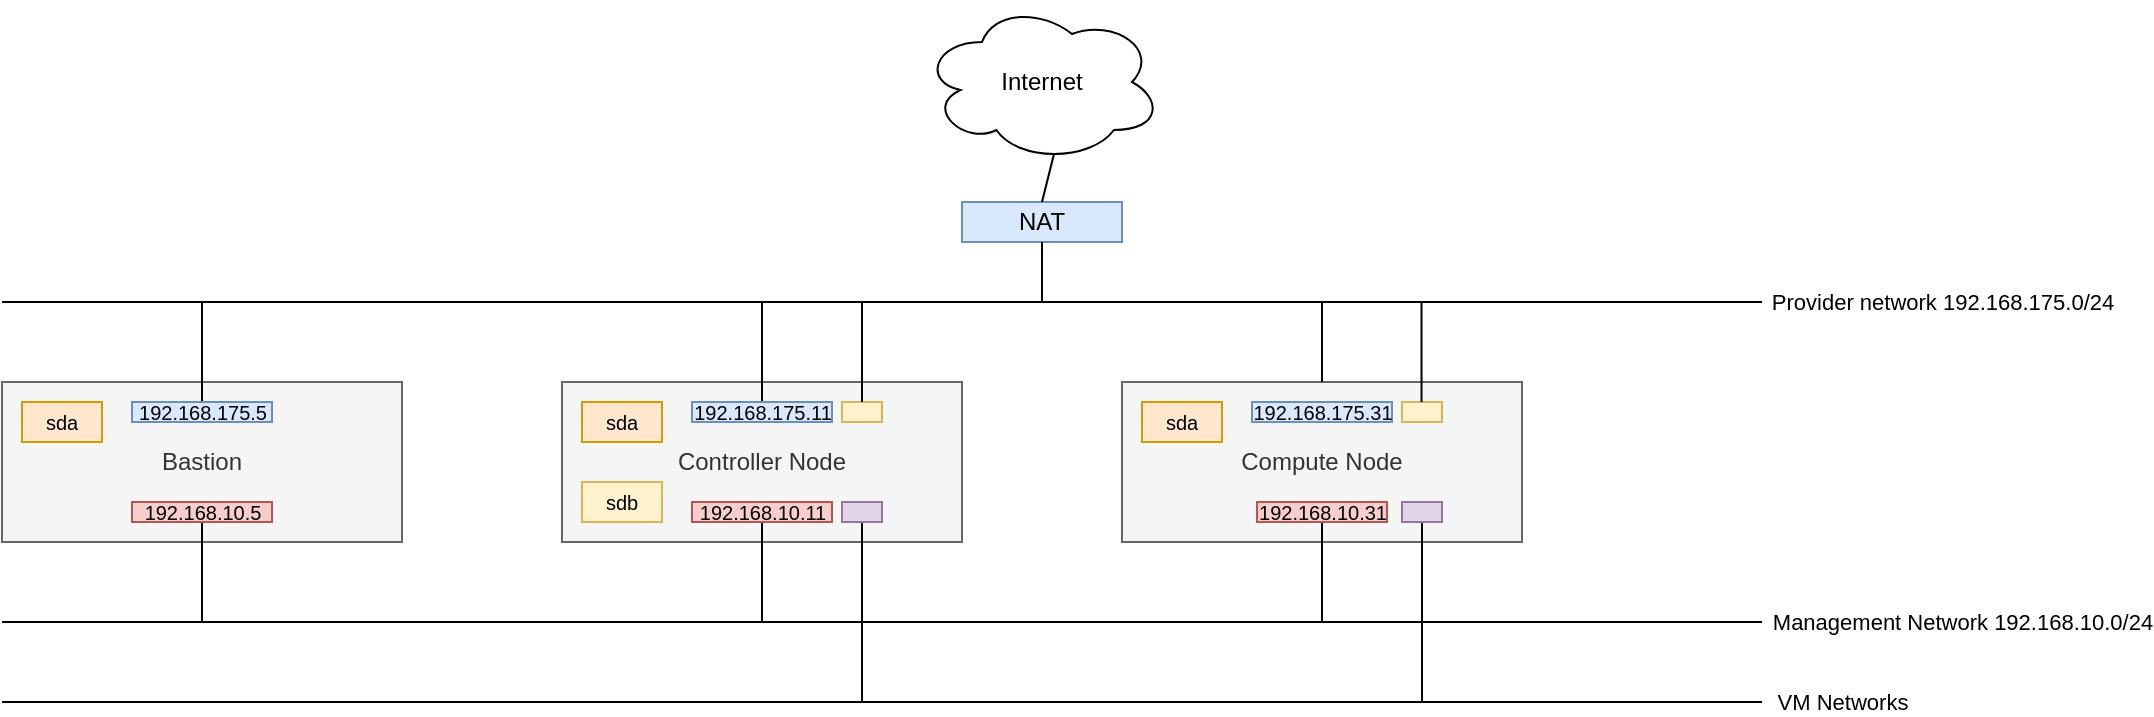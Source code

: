 <mxfile version="13.9.9" type="device" pages="3"><diagram id="sdtDOeDdNrlHWHlDWXqv" name="planning-4-interfaces"><mxGraphModel dx="2272" dy="1922" grid="1" gridSize="10" guides="1" tooltips="1" connect="1" arrows="1" fold="1" page="1" pageScale="1" pageWidth="850" pageHeight="1100" math="0" shadow="0"><root><mxCell id="0"/><mxCell id="1" parent="0"/><mxCell id="YhfCAruKhWPBE18rB1Mb-1" value="Controller Node" style="rounded=0;whiteSpace=wrap;html=1;fillColor=#f5f5f5;strokeColor=#666666;fontColor=#333333;" parent="1" vertex="1"><mxGeometry y="80" width="200" height="80" as="geometry"/></mxCell><mxCell id="YhfCAruKhWPBE18rB1Mb-2" value="Compute Node" style="rounded=0;whiteSpace=wrap;html=1;fillColor=#f5f5f5;strokeColor=#666666;fontColor=#333333;" parent="1" vertex="1"><mxGeometry x="280" y="80" width="200" height="80" as="geometry"/></mxCell><mxCell id="YhfCAruKhWPBE18rB1Mb-7" value="Provider network 192.168.175.0/24" style="endArrow=none;html=1;" parent="1" edge="1"><mxGeometry x="1" y="90" width="50" height="50" relative="1" as="geometry"><mxPoint x="-280" y="40" as="sourcePoint"/><mxPoint x="600" y="40" as="targetPoint"/><mxPoint x="90" y="90" as="offset"/></mxGeometry></mxCell><mxCell id="YhfCAruKhWPBE18rB1Mb-8" value="" style="endArrow=none;html=1;exitX=0.5;exitY=0;exitDx=0;exitDy=0;" parent="1" source="YhfCAruKhWPBE18rB1Mb-18" edge="1"><mxGeometry width="50" height="50" relative="1" as="geometry"><mxPoint x="30" y="100" as="sourcePoint"/><mxPoint x="100" y="40" as="targetPoint"/></mxGeometry></mxCell><mxCell id="YhfCAruKhWPBE18rB1Mb-9" value="" style="endArrow=none;html=1;exitX=0.5;exitY=0;exitDx=0;exitDy=0;" parent="1" source="YhfCAruKhWPBE18rB1Mb-2" edge="1"><mxGeometry width="50" height="50" relative="1" as="geometry"><mxPoint x="320" y="110" as="sourcePoint"/><mxPoint x="380" y="40" as="targetPoint"/></mxGeometry></mxCell><mxCell id="YhfCAruKhWPBE18rB1Mb-10" value="VM Networks" style="endArrow=none;html=1;" parent="1" edge="1"><mxGeometry x="1" y="40" width="50" height="50" relative="1" as="geometry"><mxPoint x="-280" y="240" as="sourcePoint"/><mxPoint x="600" y="240" as="targetPoint"/><mxPoint x="40" y="40" as="offset"/></mxGeometry></mxCell><mxCell id="YhfCAruKhWPBE18rB1Mb-11" value="Management Network 192.168.10.0/24" style="endArrow=none;html=1;" parent="1" edge="1"><mxGeometry x="1" y="100" width="50" height="50" relative="1" as="geometry"><mxPoint x="-280" y="200" as="sourcePoint"/><mxPoint x="600" y="200" as="targetPoint"/><mxPoint x="100" y="100" as="offset"/></mxGeometry></mxCell><mxCell id="YhfCAruKhWPBE18rB1Mb-12" value="" style="endArrow=none;html=1;entryX=0.5;entryY=1;entryDx=0;entryDy=0;" parent="1" target="YhfCAruKhWPBE18rB1Mb-26" edge="1"><mxGeometry width="50" height="50" relative="1" as="geometry"><mxPoint x="150" y="240" as="sourcePoint"/><mxPoint x="180" y="170" as="targetPoint"/></mxGeometry></mxCell><mxCell id="YhfCAruKhWPBE18rB1Mb-13" value="" style="endArrow=none;html=1;entryX=0.5;entryY=1;entryDx=0;entryDy=0;" parent="1" target="YhfCAruKhWPBE18rB1Mb-21" edge="1"><mxGeometry width="50" height="50" relative="1" as="geometry"><mxPoint x="100" y="200" as="sourcePoint"/><mxPoint x="110" y="130" as="targetPoint"/></mxGeometry></mxCell><mxCell id="YhfCAruKhWPBE18rB1Mb-14" value="" style="endArrow=none;html=1;entryX=0.5;entryY=1;entryDx=0;entryDy=0;" parent="1" target="YhfCAruKhWPBE18rB1Mb-22" edge="1"><mxGeometry width="50" height="50" relative="1" as="geometry"><mxPoint x="380" y="200" as="sourcePoint"/><mxPoint x="359.58" y="120.0" as="targetPoint"/></mxGeometry></mxCell><mxCell id="YhfCAruKhWPBE18rB1Mb-15" value="" style="endArrow=none;html=1;entryX=0.5;entryY=1;entryDx=0;entryDy=0;" parent="1" target="YhfCAruKhWPBE18rB1Mb-28" edge="1"><mxGeometry width="50" height="50" relative="1" as="geometry"><mxPoint x="430" y="240" as="sourcePoint"/><mxPoint x="435.0" y="110" as="targetPoint"/></mxGeometry></mxCell><mxCell id="YhfCAruKhWPBE18rB1Mb-18" value="192.168.175.11" style="rounded=0;html=1;fillColor=#dae8fc;strokeColor=#6c8ebf;fontSize=10;" parent="1" vertex="1"><mxGeometry x="65" y="90" width="70" height="10" as="geometry"/></mxCell><mxCell id="YhfCAruKhWPBE18rB1Mb-20" value="192.168.175.31" style="rounded=0;html=1;fillColor=#dae8fc;strokeColor=#6c8ebf;fontSize=10;" parent="1" vertex="1"><mxGeometry x="345" y="90" width="70" height="10" as="geometry"/></mxCell><mxCell id="YhfCAruKhWPBE18rB1Mb-21" value="192.168.10.11" style="rounded=0;html=1;fillColor=#f8cecc;strokeColor=#b85450;fontSize=10;" parent="1" vertex="1"><mxGeometry x="65" y="140" width="70" height="10" as="geometry"/></mxCell><mxCell id="YhfCAruKhWPBE18rB1Mb-22" value="192.168.10.31" style="rounded=0;html=1;fillColor=#f8cecc;strokeColor=#b85450;fontSize=10;" parent="1" vertex="1"><mxGeometry x="347.5" y="140" width="65" height="10" as="geometry"/></mxCell><mxCell id="YhfCAruKhWPBE18rB1Mb-23" value="sda" style="rounded=0;whiteSpace=wrap;html=1;fontSize=10;fillColor=#ffe6cc;strokeColor=#d79b00;" parent="1" vertex="1"><mxGeometry x="10" y="90" width="40" height="20" as="geometry"/></mxCell><mxCell id="YhfCAruKhWPBE18rB1Mb-24" value="sdb" style="rounded=0;whiteSpace=wrap;html=1;fontSize=10;fillColor=#fff2cc;strokeColor=#d6b656;" parent="1" vertex="1"><mxGeometry x="10" y="130" width="40" height="20" as="geometry"/></mxCell><mxCell id="YhfCAruKhWPBE18rB1Mb-25" value="sda" style="rounded=0;whiteSpace=wrap;html=1;fontSize=10;fillColor=#ffe6cc;strokeColor=#d79b00;" parent="1" vertex="1"><mxGeometry x="290" y="90" width="40" height="20" as="geometry"/></mxCell><mxCell id="YhfCAruKhWPBE18rB1Mb-26" value="" style="rounded=0;whiteSpace=wrap;html=1;fontSize=10;fillColor=#e1d5e7;strokeColor=#9673a6;" parent="1" vertex="1"><mxGeometry x="140" y="140" width="20" height="10" as="geometry"/></mxCell><mxCell id="YhfCAruKhWPBE18rB1Mb-28" value="" style="rounded=0;whiteSpace=wrap;html=1;fontSize=10;fillColor=#e1d5e7;strokeColor=#9673a6;" parent="1" vertex="1"><mxGeometry x="420" y="140" width="20" height="10" as="geometry"/></mxCell><mxCell id="2v0GeKMR0PtKQRV11fFg-1" value="Internet" style="ellipse;shape=cloud;whiteSpace=wrap;html=1;" parent="1" vertex="1"><mxGeometry x="180" y="-110" width="120" height="80" as="geometry"/></mxCell><mxCell id="2v0GeKMR0PtKQRV11fFg-2" value="NAT" style="rounded=0;whiteSpace=wrap;html=1;fillColor=#dae8fc;strokeColor=#6c8ebf;" parent="1" vertex="1"><mxGeometry x="200" y="-10" width="80" height="20" as="geometry"/></mxCell><mxCell id="2v0GeKMR0PtKQRV11fFg-3" value="" style="endArrow=none;html=1;entryX=0.55;entryY=0.95;entryDx=0;entryDy=0;entryPerimeter=0;exitX=0.5;exitY=0;exitDx=0;exitDy=0;" parent="1" source="2v0GeKMR0PtKQRV11fFg-2" target="2v0GeKMR0PtKQRV11fFg-1" edge="1"><mxGeometry width="50" height="50" relative="1" as="geometry"><mxPoint x="260" y="20" as="sourcePoint"/><mxPoint x="310" y="-30" as="targetPoint"/></mxGeometry></mxCell><mxCell id="2v0GeKMR0PtKQRV11fFg-4" value="" style="endArrow=none;html=1;exitX=0.5;exitY=1;exitDx=0;exitDy=0;" parent="1" source="2v0GeKMR0PtKQRV11fFg-2" edge="1"><mxGeometry width="50" height="50" relative="1" as="geometry"><mxPoint x="250.0" as="sourcePoint"/><mxPoint x="240" y="40" as="targetPoint"/></mxGeometry></mxCell><mxCell id="lH2MxF67niNsZ5wtzFrx-1" value="Bastion" style="rounded=0;whiteSpace=wrap;html=1;fillColor=#f5f5f5;strokeColor=#666666;fontColor=#333333;" parent="1" vertex="1"><mxGeometry x="-280" y="80" width="200" height="80" as="geometry"/></mxCell><mxCell id="lH2MxF67niNsZ5wtzFrx-2" value="" style="endArrow=none;html=1;exitX=0.5;exitY=0;exitDx=0;exitDy=0;" parent="1" source="lH2MxF67niNsZ5wtzFrx-5" edge="1"><mxGeometry width="50" height="50" relative="1" as="geometry"><mxPoint x="-250" y="100" as="sourcePoint"/><mxPoint x="-180.0" y="40" as="targetPoint"/></mxGeometry></mxCell><mxCell id="lH2MxF67niNsZ5wtzFrx-4" value="" style="endArrow=none;html=1;entryX=0.5;entryY=1;entryDx=0;entryDy=0;" parent="1" target="lH2MxF67niNsZ5wtzFrx-6" edge="1"><mxGeometry width="50" height="50" relative="1" as="geometry"><mxPoint x="-180.0" y="200" as="sourcePoint"/><mxPoint x="-170" y="130" as="targetPoint"/></mxGeometry></mxCell><mxCell id="lH2MxF67niNsZ5wtzFrx-5" value="192.168.175.5" style="rounded=0;html=1;fillColor=#dae8fc;strokeColor=#6c8ebf;fontSize=10;" parent="1" vertex="1"><mxGeometry x="-215" y="90" width="70" height="10" as="geometry"/></mxCell><mxCell id="lH2MxF67niNsZ5wtzFrx-6" value="192.168.10.5" style="rounded=0;html=1;fillColor=#f8cecc;strokeColor=#b85450;fontSize=10;" parent="1" vertex="1"><mxGeometry x="-215" y="140" width="70" height="10" as="geometry"/></mxCell><mxCell id="lH2MxF67niNsZ5wtzFrx-7" value="sda" style="rounded=0;whiteSpace=wrap;html=1;fontSize=10;fillColor=#ffe6cc;strokeColor=#d79b00;" parent="1" vertex="1"><mxGeometry x="-270" y="90" width="40" height="20" as="geometry"/></mxCell><mxCell id="tsruZkde_DLE0GnRrUPd-1" value="" style="rounded=0;whiteSpace=wrap;html=1;fontSize=10;fillColor=#fff2cc;strokeColor=#d6b656;" parent="1" vertex="1"><mxGeometry x="140" y="90" width="20" height="10" as="geometry"/></mxCell><mxCell id="tsruZkde_DLE0GnRrUPd-2" value="" style="rounded=0;whiteSpace=wrap;html=1;fontSize=10;fillColor=#fff2cc;strokeColor=#d6b656;" parent="1" vertex="1"><mxGeometry x="420" y="90" width="20" height="10" as="geometry"/></mxCell><mxCell id="tsruZkde_DLE0GnRrUPd-3" value="" style="endArrow=none;html=1;entryX=0.5;entryY=0;entryDx=0;entryDy=0;" parent="1" target="tsruZkde_DLE0GnRrUPd-1" edge="1"><mxGeometry width="50" height="50" relative="1" as="geometry"><mxPoint x="150" y="40" as="sourcePoint"/><mxPoint x="60" as="targetPoint"/></mxGeometry></mxCell><mxCell id="tsruZkde_DLE0GnRrUPd-4" value="" style="endArrow=none;html=1;entryX=0.5;entryY=0;entryDx=0;entryDy=0;" parent="1" edge="1"><mxGeometry width="50" height="50" relative="1" as="geometry"><mxPoint x="429.76" y="40" as="sourcePoint"/><mxPoint x="429.76" y="90" as="targetPoint"/></mxGeometry></mxCell></root></mxGraphModel></diagram><diagram name="planning-1-interface" id="StL8PWy8-qDO5DehWoWe"><mxGraphModel dx="2272" dy="1922" grid="1" gridSize="10" guides="1" tooltips="1" connect="1" arrows="1" fold="1" page="1" pageScale="1" pageWidth="850" pageHeight="1100" math="0" shadow="0"><root><mxCell id="1ipBADUaY9d964XXC2OQ-0"/><mxCell id="1ipBADUaY9d964XXC2OQ-1" parent="1ipBADUaY9d964XXC2OQ-0"/><mxCell id="1ipBADUaY9d964XXC2OQ-2" value="Controller Node" style="rounded=0;whiteSpace=wrap;html=1;fillColor=#f5f5f5;strokeColor=#666666;fontColor=#333333;" parent="1ipBADUaY9d964XXC2OQ-1" vertex="1"><mxGeometry y="80" width="200" height="80" as="geometry"/></mxCell><mxCell id="1ipBADUaY9d964XXC2OQ-3" value="Compute Node" style="rounded=0;whiteSpace=wrap;html=1;fillColor=#f5f5f5;strokeColor=#666666;fontColor=#333333;" parent="1ipBADUaY9d964XXC2OQ-1" vertex="1"><mxGeometry x="280" y="80" width="200" height="80" as="geometry"/></mxCell><mxCell id="1ipBADUaY9d964XXC2OQ-4" value="" style="endArrow=none;html=1;" parent="1ipBADUaY9d964XXC2OQ-1" edge="1"><mxGeometry x="1" y="90" width="50" height="50" relative="1" as="geometry"><mxPoint x="-280" y="40" as="sourcePoint"/><mxPoint x="600" y="40" as="targetPoint"/><mxPoint x="90" y="90" as="offset"/></mxGeometry></mxCell><mxCell id="7fjjJ6pUlylksUHTux39-2" value="Provider / Management Network: 192.168.175.0/24&lt;br&gt;+ &lt;br&gt;VLAN Tenant Networks" style="edgeLabel;html=1;align=center;verticalAlign=middle;resizable=0;points=[];" parent="1ipBADUaY9d964XXC2OQ-4" vertex="1" connectable="0"><mxGeometry x="0.761" y="-1" relative="1" as="geometry"><mxPoint x="144.76" y="-1" as="offset"/></mxGeometry></mxCell><mxCell id="1ipBADUaY9d964XXC2OQ-5" value="" style="endArrow=none;html=1;exitX=0.5;exitY=0;exitDx=0;exitDy=0;" parent="1ipBADUaY9d964XXC2OQ-1" source="1ipBADUaY9d964XXC2OQ-13" edge="1"><mxGeometry width="50" height="50" relative="1" as="geometry"><mxPoint x="30" y="100" as="sourcePoint"/><mxPoint x="100" y="40" as="targetPoint"/></mxGeometry></mxCell><mxCell id="1ipBADUaY9d964XXC2OQ-6" value="" style="endArrow=none;html=1;exitX=0.5;exitY=0;exitDx=0;exitDy=0;" parent="1ipBADUaY9d964XXC2OQ-1" edge="1"><mxGeometry width="50" height="50" relative="1" as="geometry"><mxPoint x="380" y="90" as="sourcePoint"/><mxPoint x="380" y="40" as="targetPoint"/></mxGeometry></mxCell><mxCell id="1ipBADUaY9d964XXC2OQ-13" value="" style="rounded=0;html=1;fillColor=#dae8fc;strokeColor=#6c8ebf;fontSize=10;" parent="1ipBADUaY9d964XXC2OQ-1" vertex="1"><mxGeometry x="80" y="90" width="40" height="10" as="geometry"/></mxCell><mxCell id="1ipBADUaY9d964XXC2OQ-17" value="sda" style="rounded=0;whiteSpace=wrap;html=1;fontSize=10;fillColor=#ffe6cc;strokeColor=#d79b00;" parent="1ipBADUaY9d964XXC2OQ-1" vertex="1"><mxGeometry x="10" y="90" width="40" height="20" as="geometry"/></mxCell><mxCell id="1ipBADUaY9d964XXC2OQ-18" value="sdb" style="rounded=0;whiteSpace=wrap;html=1;fontSize=10;fillColor=#fff2cc;strokeColor=#d6b656;" parent="1ipBADUaY9d964XXC2OQ-1" vertex="1"><mxGeometry x="10" y="130" width="40" height="20" as="geometry"/></mxCell><mxCell id="1ipBADUaY9d964XXC2OQ-19" value="sda" style="rounded=0;whiteSpace=wrap;html=1;fontSize=10;fillColor=#ffe6cc;strokeColor=#d79b00;" parent="1ipBADUaY9d964XXC2OQ-1" vertex="1"><mxGeometry x="290" y="90" width="40" height="20" as="geometry"/></mxCell><mxCell id="1ipBADUaY9d964XXC2OQ-22" value="Internet" style="ellipse;shape=cloud;whiteSpace=wrap;html=1;" parent="1ipBADUaY9d964XXC2OQ-1" vertex="1"><mxGeometry x="200" y="-240" width="120" height="80" as="geometry"/></mxCell><mxCell id="1ipBADUaY9d964XXC2OQ-24" value="" style="endArrow=none;html=1;entryX=0.5;entryY=1;entryDx=0;entryDy=0;" parent="1ipBADUaY9d964XXC2OQ-1" target="1ipBADUaY9d964XXC2OQ-36" edge="1"><mxGeometry width="50" height="50" relative="1" as="geometry"><mxPoint x="160" y="40" as="sourcePoint"/><mxPoint x="310" y="-30" as="targetPoint"/></mxGeometry></mxCell><mxCell id="1ipBADUaY9d964XXC2OQ-26" value="Bastion" style="rounded=0;whiteSpace=wrap;html=1;fillColor=#f5f5f5;strokeColor=#666666;fontColor=#333333;" parent="1ipBADUaY9d964XXC2OQ-1" vertex="1"><mxGeometry x="-280" y="80" width="200" height="80" as="geometry"/></mxCell><mxCell id="1ipBADUaY9d964XXC2OQ-27" value="" style="endArrow=none;html=1;exitX=0.5;exitY=0;exitDx=0;exitDy=0;" parent="1ipBADUaY9d964XXC2OQ-1" source="1ipBADUaY9d964XXC2OQ-29" edge="1"><mxGeometry width="50" height="50" relative="1" as="geometry"><mxPoint x="-250" y="100" as="sourcePoint"/><mxPoint x="-180.0" y="40" as="targetPoint"/></mxGeometry></mxCell><mxCell id="1ipBADUaY9d964XXC2OQ-29" value="" style="rounded=0;html=1;fillColor=#dae8fc;strokeColor=#6c8ebf;fontSize=10;" parent="1ipBADUaY9d964XXC2OQ-1" vertex="1"><mxGeometry x="-200" y="90" width="40" height="10" as="geometry"/></mxCell><mxCell id="1ipBADUaY9d964XXC2OQ-31" value="sda" style="rounded=0;whiteSpace=wrap;html=1;fontSize=10;fillColor=#ffe6cc;strokeColor=#d79b00;" parent="1ipBADUaY9d964XXC2OQ-1" vertex="1"><mxGeometry x="-270" y="90" width="40" height="20" as="geometry"/></mxCell><mxCell id="1ipBADUaY9d964XXC2OQ-36" value="Router &lt;br&gt;+&lt;br&gt;&amp;nbsp;Firewall" style="ellipse;whiteSpace=wrap;html=1;aspect=fixed;fillColor=#dae8fc;strokeColor=#6c8ebf;" parent="1ipBADUaY9d964XXC2OQ-1" vertex="1"><mxGeometry x="100" y="-120" width="120" height="120" as="geometry"/></mxCell><mxCell id="1ipBADUaY9d964XXC2OQ-37" value="" style="endArrow=none;html=1;entryX=0.55;entryY=0.95;entryDx=0;entryDy=0;entryPerimeter=0;exitX=0.5;exitY=0;exitDx=0;exitDy=0;" parent="1ipBADUaY9d964XXC2OQ-1" source="1ipBADUaY9d964XXC2OQ-36" target="1ipBADUaY9d964XXC2OQ-22" edge="1"><mxGeometry width="50" height="50" relative="1" as="geometry"><mxPoint x="150" y="-50" as="sourcePoint"/><mxPoint x="200" y="-100" as="targetPoint"/></mxGeometry></mxCell><mxCell id="1ipBADUaY9d964XXC2OQ-39" value="" style="rounded=0;html=1;fillColor=#dae8fc;strokeColor=#6c8ebf;fontSize=10;" parent="1ipBADUaY9d964XXC2OQ-1" vertex="1"><mxGeometry x="360" y="90" width="40" height="10" as="geometry"/></mxCell></root></mxGraphModel></diagram><diagram id="eJueemlmNIYMZ2XeLAdz" name="Page-3"><mxGraphModel dx="1185" dy="685" grid="1" gridSize="10" guides="1" tooltips="1" connect="1" arrows="1" fold="1" page="1" pageScale="1" pageWidth="850" pageHeight="1100" math="0" shadow="0"><root><mxCell id="7Flabq3Fx-uGPBYBDUxn-0"/><mxCell id="7Flabq3Fx-uGPBYBDUxn-1" parent="7Flabq3Fx-uGPBYBDUxn-0"/><mxCell id="-iXuBQ6kCiI1Ss-iXd7m-0" value="Controller Node" style="rounded=0;whiteSpace=wrap;html=1;fillColor=#f5f5f5;strokeColor=#666666;fontColor=#333333;verticalAlign=bottom;" vertex="1" parent="7Flabq3Fx-uGPBYBDUxn-1"><mxGeometry y="80" width="360" height="210" as="geometry"/></mxCell><mxCell id="-iXuBQ6kCiI1Ss-iXd7m-1" value="" style="endArrow=none;html=1;exitX=0.5;exitY=0;exitDx=0;exitDy=0;" edge="1" parent="7Flabq3Fx-uGPBYBDUxn-1" source="-iXuBQ6kCiI1Ss-iXd7m-2"><mxGeometry width="50" height="50" relative="1" as="geometry"><mxPoint x="30" y="100" as="sourcePoint"/><mxPoint x="180" y="40" as="targetPoint"/></mxGeometry></mxCell><mxCell id="-iXuBQ6kCiI1Ss-iXd7m-2" value="ens33" style="rounded=0;html=1;fillColor=#fff2cc;strokeColor=#d6b656;fontSize=10;" vertex="1" parent="7Flabq3Fx-uGPBYBDUxn-1"><mxGeometry x="120" y="90" width="120" height="20" as="geometry"/></mxCell><mxCell id="-iXuBQ6kCiI1Ss-iXd7m-5" value="br-ens33" style="rounded=0;whiteSpace=wrap;html=1;fillColor=#dae8fc;strokeColor=#6c8ebf;" vertex="1" parent="7Flabq3Fx-uGPBYBDUxn-1"><mxGeometry x="120" y="130" width="120" height="20" as="geometry"/></mxCell><mxCell id="-iXuBQ6kCiI1Ss-iXd7m-6" value="" style="endArrow=none;html=1;entryX=0.5;entryY=1;entryDx=0;entryDy=0;exitX=0.5;exitY=0;exitDx=0;exitDy=0;" edge="1" parent="7Flabq3Fx-uGPBYBDUxn-1" source="-iXuBQ6kCiI1Ss-iXd7m-5" target="-iXuBQ6kCiI1Ss-iXd7m-2"><mxGeometry width="50" height="50" relative="1" as="geometry"><mxPoint x="180" y="200" as="sourcePoint"/><mxPoint x="230" y="150" as="targetPoint"/></mxGeometry></mxCell><mxCell id="-iXuBQ6kCiI1Ss-iXd7m-7" value="veth1" style="rounded=0;whiteSpace=wrap;html=1;fillColor=#ffe6cc;strokeColor=#d79b00;" vertex="1" parent="7Flabq3Fx-uGPBYBDUxn-1"><mxGeometry x="120" y="190" width="40" height="20" as="geometry"/></mxCell><mxCell id="-iXuBQ6kCiI1Ss-iXd7m-8" value="veth2" style="rounded=0;whiteSpace=wrap;html=1;fillColor=#f8cecc;strokeColor=#b85450;" vertex="1" parent="7Flabq3Fx-uGPBYBDUxn-1"><mxGeometry x="200" y="150" width="40" height="20" as="geometry"/></mxCell><mxCell id="-iXuBQ6kCiI1Ss-iXd7m-9" value="veth0" style="rounded=0;whiteSpace=wrap;html=1;fillColor=#ffe6cc;strokeColor=#d79b00;" vertex="1" parent="7Flabq3Fx-uGPBYBDUxn-1"><mxGeometry x="120" y="150" width="40" height="20" as="geometry"/></mxCell><mxCell id="-iXuBQ6kCiI1Ss-iXd7m-10" value="veth3" style="rounded=0;whiteSpace=wrap;html=1;fillColor=#f8cecc;strokeColor=#b85450;" vertex="1" parent="7Flabq3Fx-uGPBYBDUxn-1"><mxGeometry x="200" y="190" width="40" height="20" as="geometry"/></mxCell><mxCell id="-iXuBQ6kCiI1Ss-iXd7m-11" value="" style="endArrow=none;html=1;entryX=0.5;entryY=1;entryDx=0;entryDy=0;exitX=0.5;exitY=0;exitDx=0;exitDy=0;" edge="1" parent="7Flabq3Fx-uGPBYBDUxn-1" source="-iXuBQ6kCiI1Ss-iXd7m-7" target="-iXuBQ6kCiI1Ss-iXd7m-9"><mxGeometry width="50" height="50" relative="1" as="geometry"><mxPoint x="110" y="240" as="sourcePoint"/><mxPoint x="160" y="190" as="targetPoint"/></mxGeometry></mxCell><mxCell id="-iXuBQ6kCiI1Ss-iXd7m-12" value="" style="endArrow=none;html=1;entryX=0.5;entryY=1;entryDx=0;entryDy=0;exitX=0.5;exitY=0;exitDx=0;exitDy=0;" edge="1" parent="7Flabq3Fx-uGPBYBDUxn-1"><mxGeometry width="50" height="50" relative="1" as="geometry"><mxPoint x="219.83" y="190" as="sourcePoint"/><mxPoint x="219.83" y="170" as="targetPoint"/></mxGeometry></mxCell><mxCell id="-iXuBQ6kCiI1Ss-iXd7m-13" value="&lt;font style=&quot;font-size: 11px&quot;&gt;192.168.175.11&lt;/font&gt;" style="rounded=0;whiteSpace=wrap;html=1;fontSize=12;fillColor=#dae8fc;strokeColor=#6c8ebf;" vertex="1" parent="7Flabq3Fx-uGPBYBDUxn-1"><mxGeometry x="95" y="210" width="90" height="20" as="geometry"/></mxCell><mxCell id="-iXuBQ6kCiI1Ss-iXd7m-15" value="br-ex" style="rounded=0;whiteSpace=wrap;html=1;fillColor=#f5f5f5;strokeColor=#666666;dashed=1;fontColor=#333333;" vertex="1" parent="7Flabq3Fx-uGPBYBDUxn-1"><mxGeometry x="280" y="230" width="40" height="20" as="geometry"/></mxCell><mxCell id="-iXuBQ6kCiI1Ss-iXd7m-16" value="" style="endArrow=none;dashed=1;html=1;fontSize=12;entryX=0.5;entryY=1;entryDx=0;entryDy=0;exitX=0.5;exitY=0;exitDx=0;exitDy=0;" edge="1" parent="7Flabq3Fx-uGPBYBDUxn-1" source="-iXuBQ6kCiI1Ss-iXd7m-15" target="-iXuBQ6kCiI1Ss-iXd7m-10"><mxGeometry width="50" height="50" relative="1" as="geometry"><mxPoint x="230" y="270" as="sourcePoint"/><mxPoint x="280" y="220" as="targetPoint"/></mxGeometry></mxCell><mxCell id="-iXuBQ6kCiI1Ss-iXd7m-17" value="" style="endArrow=none;html=1;fontSize=12;" edge="1" parent="7Flabq3Fx-uGPBYBDUxn-1"><mxGeometry width="50" height="50" relative="1" as="geometry"><mxPoint y="40" as="sourcePoint"/><mxPoint x="400" y="40" as="targetPoint"/></mxGeometry></mxCell></root></mxGraphModel></diagram></mxfile>